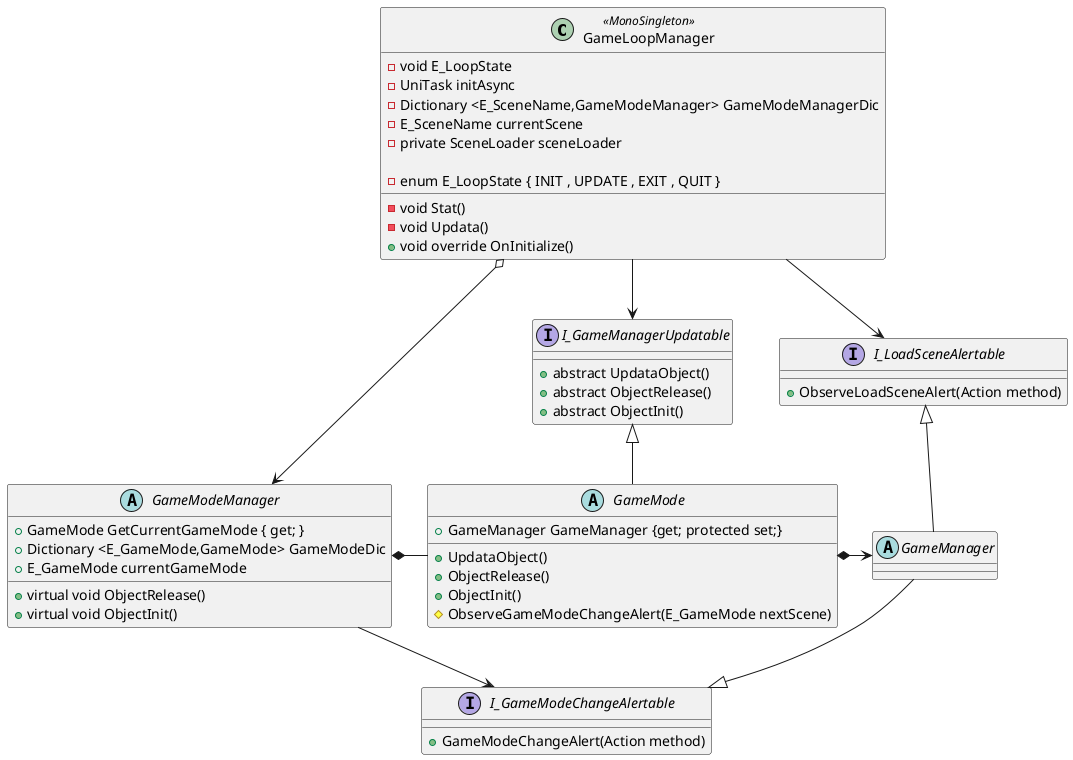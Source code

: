 @startuml ゲーマネージャ
class GameLoopManager <<MonoSingleton>>{
    - void E_LoopState
    - UniTask initAsync
    - Dictionary <E_SceneName,GameModeManager> GameModeManagerDic
    - E_SceneName currentScene
    - private SceneLoader sceneLoader
    - void Stat()
    - void Updata()
    + void override OnInitialize()

    - enum E_LoopState { INIT , UPDATE , EXIT , QUIT }
}


abstract GameModeManager {
    + GameMode GetCurrentGameMode { get; }
    + Dictionary <E_GameMode,GameMode> GameModeDic
    + E_GameMode currentGameMode

    + virtual void ObjectRelease()
    + virtual void ObjectInit()
}

interface I_GameManagerUpdatable{
    + abstract UpdataObject()
    + abstract ObjectRelease()
    + abstract ObjectInit()
}

abstract GameMode {
    + GameManager GameManager {get; protected set;}

    + UpdataObject()
    + ObjectRelease()
    + ObjectInit()
    # ObserveGameModeChangeAlert(E_GameMode nextScene)
}

interface I_LoadSceneAlertable {
    + ObserveLoadSceneAlert(Action method)
}

interface I_GameModeChangeAlertable {
    + GameModeChangeAlert(Action method)
}

abstract class GameManager{

}

GameLoopManager --> I_GameManagerUpdatable
GameLoopManager o--> GameModeManager
GameLoopManager -right-> I_LoadSceneAlertable
GameModeManager *-right- GameMode
GameManager -up-|> I_LoadSceneAlertable
GameMode -up-|> I_GameManagerUpdatable
GameMode *-right-> GameManager
GameManager --|> I_GameModeChangeAlertable
GameModeManager --> I_GameModeChangeAlertable
 

@enduml
